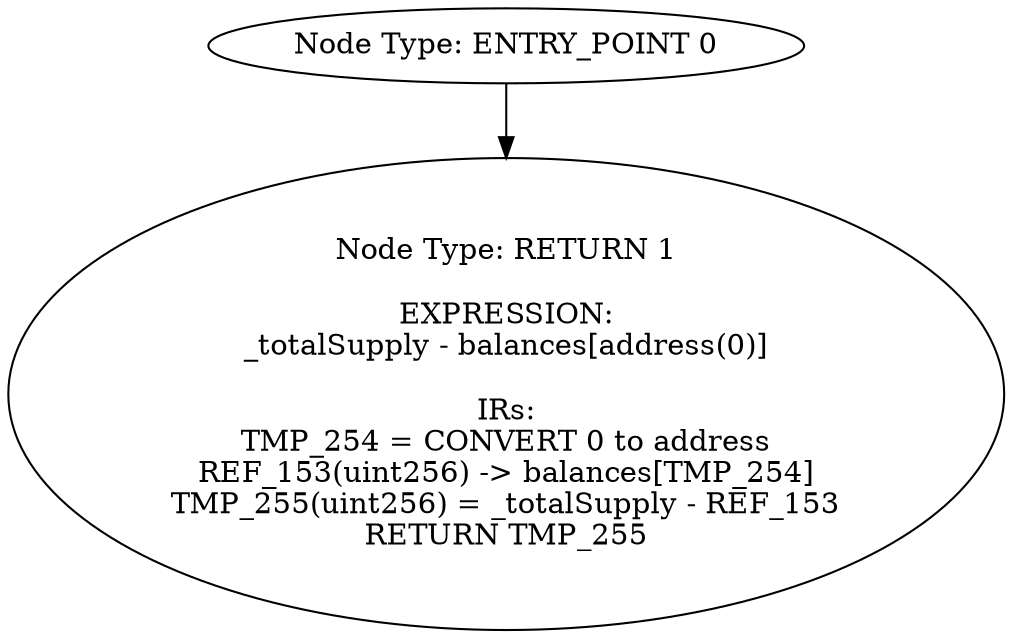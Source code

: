 digraph{
0[label="Node Type: ENTRY_POINT 0
"];
0->1;
1[label="Node Type: RETURN 1

EXPRESSION:
_totalSupply - balances[address(0)]

IRs:
TMP_254 = CONVERT 0 to address
REF_153(uint256) -> balances[TMP_254]
TMP_255(uint256) = _totalSupply - REF_153
RETURN TMP_255"];
}
